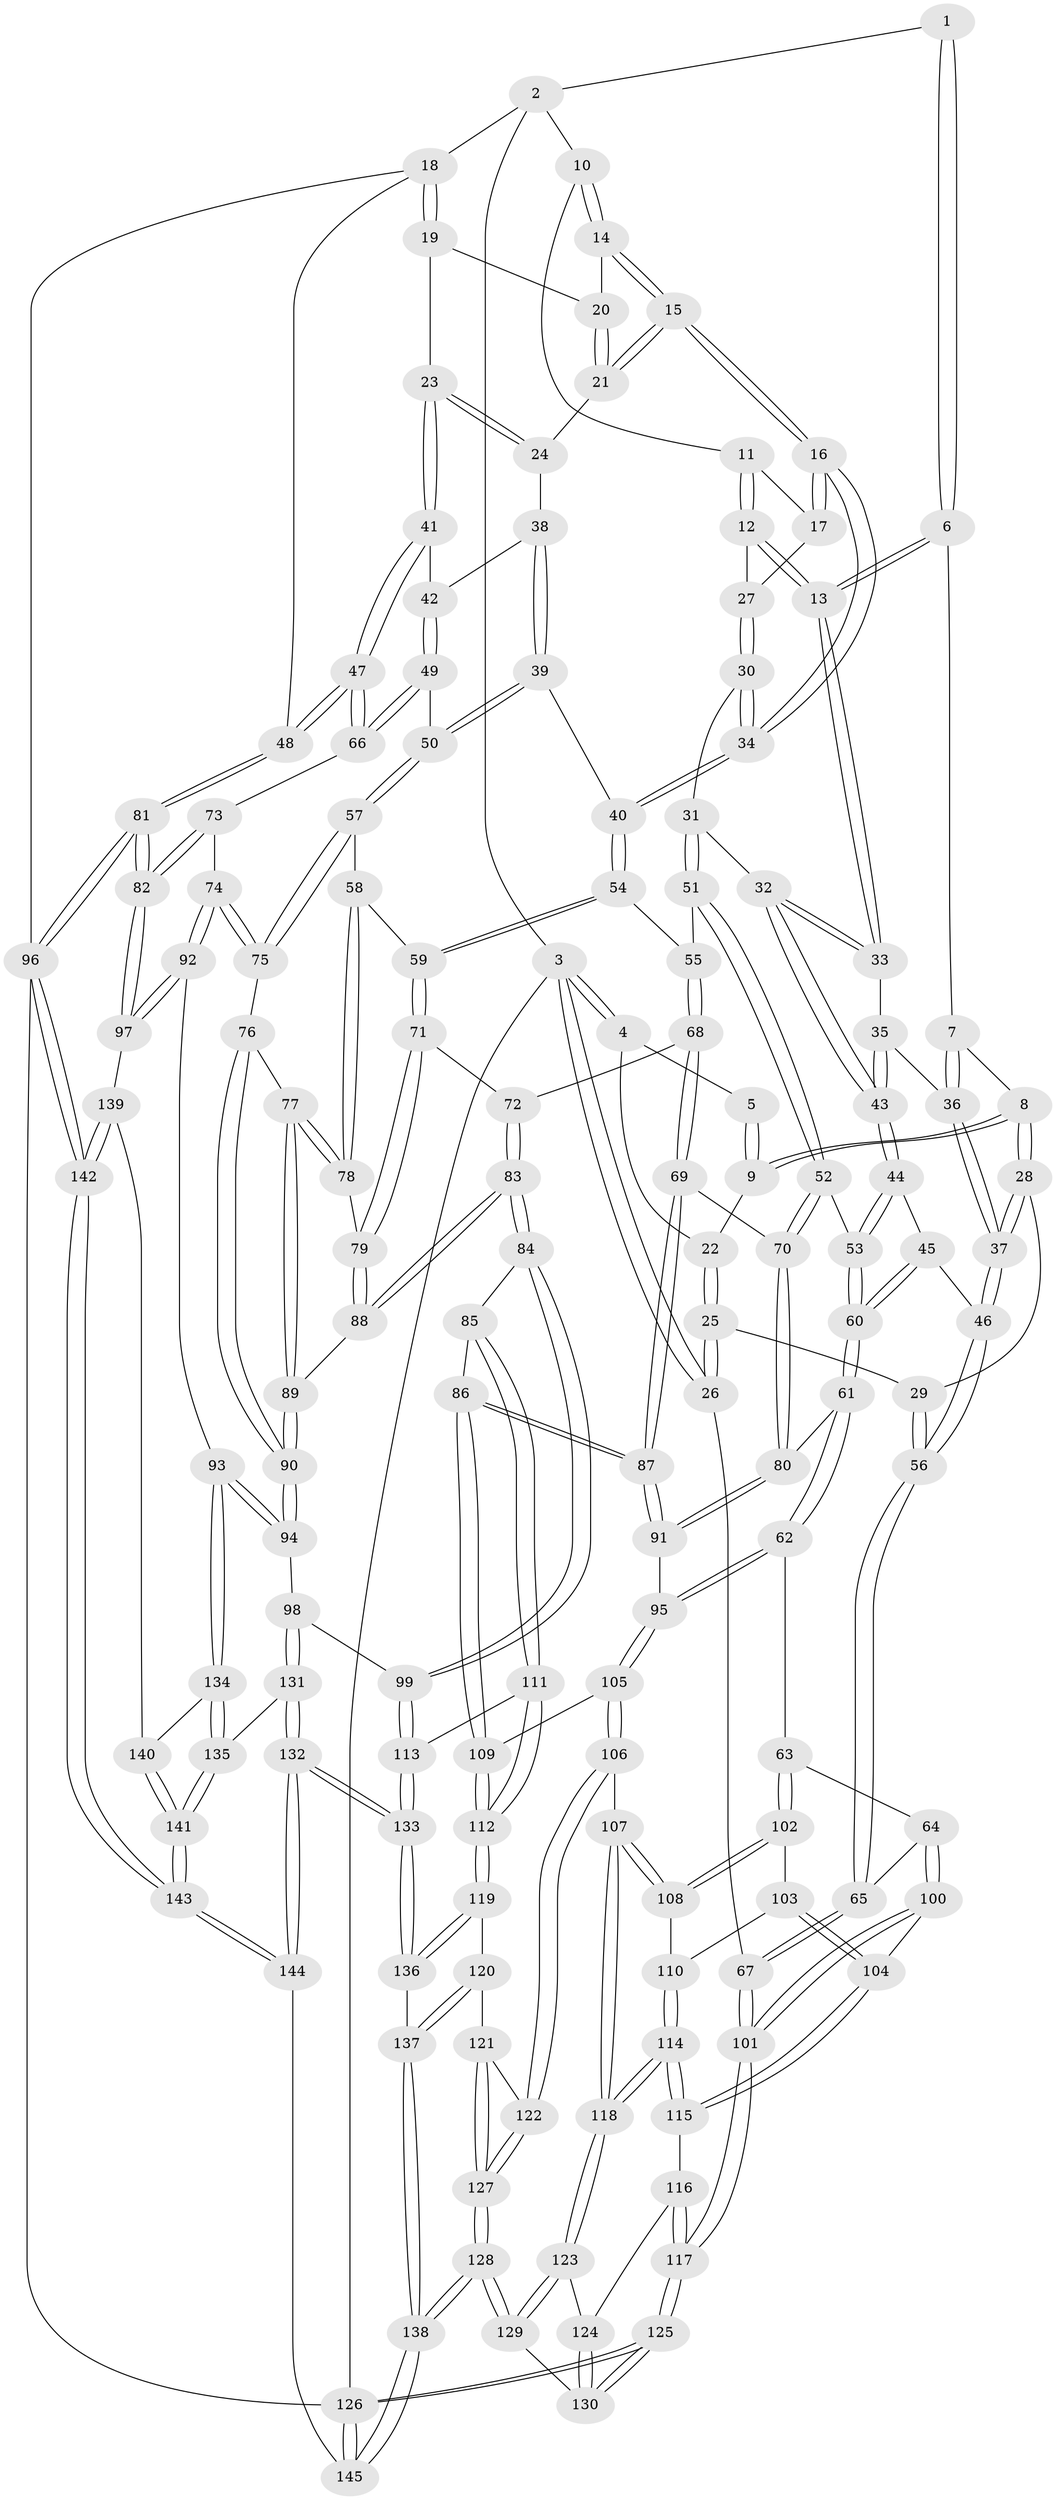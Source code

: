 // coarse degree distribution, {9: 0.013888888888888888, 3: 0.1388888888888889, 4: 0.4722222222222222, 5: 0.2777777777777778, 6: 0.06944444444444445, 7: 0.013888888888888888, 8: 0.013888888888888888}
// Generated by graph-tools (version 1.1) at 2025/21/03/04/25 18:21:43]
// undirected, 145 vertices, 359 edges
graph export_dot {
graph [start="1"]
  node [color=gray90,style=filled];
  1 [pos="+0.40277039234272244+0"];
  2 [pos="+0.7870374161586495+0"];
  3 [pos="+0+0"];
  4 [pos="+0+0"];
  5 [pos="+0.2848120141123743+0"];
  6 [pos="+0.40651594737441643+0.037427768768524744"];
  7 [pos="+0.28823241707523545+0.14252933224121506"];
  8 [pos="+0.1927315979720951+0.1655467053337753"];
  9 [pos="+0.1637682322771534+0.14059831152918403"];
  10 [pos="+0.7855590147237208+0"];
  11 [pos="+0.6834252251428617+0.06616593295369458"];
  12 [pos="+0.5383341910304669+0.13771596713895454"];
  13 [pos="+0.4746235761331112+0.13259505111757322"];
  14 [pos="+0.79265005404885+0"];
  15 [pos="+0.7309898735999018+0.2328123527490653"];
  16 [pos="+0.729252582976012+0.23417140474800732"];
  17 [pos="+0.6521297387388437+0.18861780382585286"];
  18 [pos="+1+0"];
  19 [pos="+0.9012764629685953+0.10874702938213765"];
  20 [pos="+0.8131993149481911+0.023348297233653732"];
  21 [pos="+0.8367243826747082+0.24710015552021555"];
  22 [pos="+0.14444550190242092+0.13148483252340512"];
  23 [pos="+0.9763983126495137+0.22922586590219285"];
  24 [pos="+0.8408182748777225+0.24912022360560274"];
  25 [pos="+0+0.2464513305626365"];
  26 [pos="+0+0.24008097385833632"];
  27 [pos="+0.6118965755539961+0.1879238742708026"];
  28 [pos="+0.16892354405512644+0.2665225529388167"];
  29 [pos="+0.07591809409832571+0.3030260643850859"];
  30 [pos="+0.6072000609491849+0.2831702536367822"];
  31 [pos="+0.5127908027215717+0.29826402811338926"];
  32 [pos="+0.510021924375284+0.2962404163952352"];
  33 [pos="+0.47186201312135084+0.20153250483092833"];
  34 [pos="+0.6961193276869813+0.3154051826666463"];
  35 [pos="+0.3625912126702704+0.27607640872773576"];
  36 [pos="+0.3178538668269728+0.2566186009141932"];
  37 [pos="+0.23557243390853594+0.329448417413764"];
  38 [pos="+0.8346603765934769+0.28714855276604967"];
  39 [pos="+0.7714703606221326+0.3837217349437989"];
  40 [pos="+0.6971933642389666+0.32009309969815747"];
  41 [pos="+1+0.28058390495364854"];
  42 [pos="+0.8747018194557008+0.3467675107473372"];
  43 [pos="+0.3788461012771354+0.3809008254235295"];
  44 [pos="+0.37462264596720174+0.3895483101789417"];
  45 [pos="+0.25449276514306857+0.38079988612316734"];
  46 [pos="+0.2504976002439281+0.37949022064817267"];
  47 [pos="+1+0.32124157363703815"];
  48 [pos="+1+0.32049821393522343"];
  49 [pos="+0.8018885534857932+0.4187990915760352"];
  50 [pos="+0.7948778465763602+0.42205684257687615"];
  51 [pos="+0.5504132635532004+0.41421944559853585"];
  52 [pos="+0.47777229662494336+0.47142718635957276"];
  53 [pos="+0.3944022895532733+0.4315488906136703"];
  54 [pos="+0.6054577982105123+0.425400604668845"];
  55 [pos="+0.5778714719702078+0.42084364942376296"];
  56 [pos="+0.13486329658808013+0.4943891546360835"];
  57 [pos="+0.7942179299689496+0.4271423724381551"];
  58 [pos="+0.6651728603395559+0.4834664529792839"];
  59 [pos="+0.6419328405752552+0.47728076226085336"];
  60 [pos="+0.32045711089029366+0.5454910127251277"];
  61 [pos="+0.3193158953095636+0.5490759620338567"];
  62 [pos="+0.279753097165451+0.573076502921574"];
  63 [pos="+0.19529218421029237+0.5782274764834995"];
  64 [pos="+0.1909426764192956+0.573710631486018"];
  65 [pos="+0.1318966368269092+0.5026866790545421"];
  66 [pos="+1+0.4055951006773056"];
  67 [pos="+0+0.5556904447114918"];
  68 [pos="+0.5623270450457868+0.5311183577810519"];
  69 [pos="+0.4957997684523418+0.5366366339836078"];
  70 [pos="+0.4821350323379302+0.508843826897722"];
  71 [pos="+0.6317680948699181+0.4948374279936956"];
  72 [pos="+0.5948703683455795+0.5348932976848986"];
  73 [pos="+0.9564905332012432+0.4908241159862875"];
  74 [pos="+0.8478101568555254+0.5444886830532693"];
  75 [pos="+0.8309675333753532+0.5288253224763068"];
  76 [pos="+0.7344134658167357+0.5568567602218109"];
  77 [pos="+0.7021489890478584+0.5437432454797531"];
  78 [pos="+0.6920161944624189+0.5308404306736348"];
  79 [pos="+0.6441289589820689+0.5655773854419539"];
  80 [pos="+0.3665350469851753+0.5677763739435222"];
  81 [pos="+1+0.9184521420969975"];
  82 [pos="+1+0.8288404377961136"];
  83 [pos="+0.6048855751391554+0.6308490904178878"];
  84 [pos="+0.5312375053506755+0.6777720834036056"];
  85 [pos="+0.5114937910176919+0.6698137818323674"];
  86 [pos="+0.502743622039997+0.6647605827123914"];
  87 [pos="+0.5001617663041148+0.6615855352476526"];
  88 [pos="+0.6336756810391476+0.6262906017435671"];
  89 [pos="+0.637928196897527+0.6266268942067258"];
  90 [pos="+0.7100517498460038+0.6561858311682361"];
  91 [pos="+0.43742019513504+0.6438574557726299"];
  92 [pos="+0.8856715439478743+0.7498293218184654"];
  93 [pos="+0.8464519735262992+0.7525254664234775"];
  94 [pos="+0.7870756277582922+0.7400386415986476"];
  95 [pos="+0.33624394177606953+0.6811401545493646"];
  96 [pos="+1+1"];
  97 [pos="+0.9874668167135122+0.8017066911896628"];
  98 [pos="+0.6001604509776504+0.7990926968607976"];
  99 [pos="+0.5895756143218447+0.7924153340002505"];
  100 [pos="+0+0.6973774950293101"];
  101 [pos="+0+0.6069540403681404"];
  102 [pos="+0.19485229267465978+0.5816072818305646"];
  103 [pos="+0.058472561318336065+0.7074307671632013"];
  104 [pos="+0.023074422384163292+0.714831047878193"];
  105 [pos="+0.3149944608758847+0.7494614976659737"];
  106 [pos="+0.2518526321639023+0.7749625720602805"];
  107 [pos="+0.24007712477024412+0.7694606292709604"];
  108 [pos="+0.2035403739198499+0.724816759961465"];
  109 [pos="+0.3770111886090391+0.7716607904976962"];
  110 [pos="+0.19222260577327302+0.7263192487756442"];
  111 [pos="+0.43007081523418056+0.8406993325725507"];
  112 [pos="+0.41816684120776704+0.8413319638381477"];
  113 [pos="+0.4784218976962682+0.8498785247596319"];
  114 [pos="+0.0799761662301076+0.7974216866219422"];
  115 [pos="+0.06034279596939675+0.7845592624656166"];
  116 [pos="+0.052644060554676055+0.7942104801056613"];
  117 [pos="+0+0.9718728434064771"];
  118 [pos="+0.11943029120162675+0.8574839973809367"];
  119 [pos="+0.41415443369762317+0.8468787108417769"];
  120 [pos="+0.3918397585745195+0.869713667672617"];
  121 [pos="+0.34006224945927227+0.877704709546012"];
  122 [pos="+0.2552671584679825+0.7912129654764296"];
  123 [pos="+0.11636163699879508+0.8822800241014128"];
  124 [pos="+0.008792154359301065+0.8607363049267692"];
  125 [pos="+0+0.998218629628336"];
  126 [pos="+0+1"];
  127 [pos="+0.20272483019074342+1"];
  128 [pos="+0.2004249478546627+1"];
  129 [pos="+0.12227561090962563+0.9138716338482994"];
  130 [pos="+0+0.9004523355526171"];
  131 [pos="+0.6231256742113207+0.9103329299305196"];
  132 [pos="+0.5335099135015624+1"];
  133 [pos="+0.5173003640544892+1"];
  134 [pos="+0.7160467705206519+0.9125239706681618"];
  135 [pos="+0.6505366595616162+0.9160416292329349"];
  136 [pos="+0.46585901652535555+0.9689863014125127"];
  137 [pos="+0.39583799114141377+0.9313953646698178"];
  138 [pos="+0.2006448917002151+1"];
  139 [pos="+0.7742926785756221+0.9440970173042574"];
  140 [pos="+0.7453001858665131+0.9476875622191983"];
  141 [pos="+0.7459977083578383+1"];
  142 [pos="+1+1"];
  143 [pos="+0.7939854862916188+1"];
  144 [pos="+0.5172628293144603+1"];
  145 [pos="+0.18208319464674788+1"];
  1 -- 2;
  1 -- 6;
  1 -- 6;
  2 -- 3;
  2 -- 10;
  2 -- 18;
  3 -- 4;
  3 -- 4;
  3 -- 26;
  3 -- 26;
  3 -- 126;
  4 -- 5;
  4 -- 22;
  5 -- 9;
  5 -- 9;
  6 -- 7;
  6 -- 13;
  6 -- 13;
  7 -- 8;
  7 -- 36;
  7 -- 36;
  8 -- 9;
  8 -- 9;
  8 -- 28;
  8 -- 28;
  9 -- 22;
  10 -- 11;
  10 -- 14;
  10 -- 14;
  11 -- 12;
  11 -- 12;
  11 -- 17;
  12 -- 13;
  12 -- 13;
  12 -- 27;
  13 -- 33;
  13 -- 33;
  14 -- 15;
  14 -- 15;
  14 -- 20;
  15 -- 16;
  15 -- 16;
  15 -- 21;
  15 -- 21;
  16 -- 17;
  16 -- 17;
  16 -- 34;
  16 -- 34;
  17 -- 27;
  18 -- 19;
  18 -- 19;
  18 -- 48;
  18 -- 96;
  19 -- 20;
  19 -- 23;
  20 -- 21;
  20 -- 21;
  21 -- 24;
  22 -- 25;
  22 -- 25;
  23 -- 24;
  23 -- 24;
  23 -- 41;
  23 -- 41;
  24 -- 38;
  25 -- 26;
  25 -- 26;
  25 -- 29;
  26 -- 67;
  27 -- 30;
  27 -- 30;
  28 -- 29;
  28 -- 37;
  28 -- 37;
  29 -- 56;
  29 -- 56;
  30 -- 31;
  30 -- 34;
  30 -- 34;
  31 -- 32;
  31 -- 51;
  31 -- 51;
  32 -- 33;
  32 -- 33;
  32 -- 43;
  32 -- 43;
  33 -- 35;
  34 -- 40;
  34 -- 40;
  35 -- 36;
  35 -- 43;
  35 -- 43;
  36 -- 37;
  36 -- 37;
  37 -- 46;
  37 -- 46;
  38 -- 39;
  38 -- 39;
  38 -- 42;
  39 -- 40;
  39 -- 50;
  39 -- 50;
  40 -- 54;
  40 -- 54;
  41 -- 42;
  41 -- 47;
  41 -- 47;
  42 -- 49;
  42 -- 49;
  43 -- 44;
  43 -- 44;
  44 -- 45;
  44 -- 53;
  44 -- 53;
  45 -- 46;
  45 -- 60;
  45 -- 60;
  46 -- 56;
  46 -- 56;
  47 -- 48;
  47 -- 48;
  47 -- 66;
  47 -- 66;
  48 -- 81;
  48 -- 81;
  49 -- 50;
  49 -- 66;
  49 -- 66;
  50 -- 57;
  50 -- 57;
  51 -- 52;
  51 -- 52;
  51 -- 55;
  52 -- 53;
  52 -- 70;
  52 -- 70;
  53 -- 60;
  53 -- 60;
  54 -- 55;
  54 -- 59;
  54 -- 59;
  55 -- 68;
  55 -- 68;
  56 -- 65;
  56 -- 65;
  57 -- 58;
  57 -- 75;
  57 -- 75;
  58 -- 59;
  58 -- 78;
  58 -- 78;
  59 -- 71;
  59 -- 71;
  60 -- 61;
  60 -- 61;
  61 -- 62;
  61 -- 62;
  61 -- 80;
  62 -- 63;
  62 -- 95;
  62 -- 95;
  63 -- 64;
  63 -- 102;
  63 -- 102;
  64 -- 65;
  64 -- 100;
  64 -- 100;
  65 -- 67;
  65 -- 67;
  66 -- 73;
  67 -- 101;
  67 -- 101;
  68 -- 69;
  68 -- 69;
  68 -- 72;
  69 -- 70;
  69 -- 87;
  69 -- 87;
  70 -- 80;
  70 -- 80;
  71 -- 72;
  71 -- 79;
  71 -- 79;
  72 -- 83;
  72 -- 83;
  73 -- 74;
  73 -- 82;
  73 -- 82;
  74 -- 75;
  74 -- 75;
  74 -- 92;
  74 -- 92;
  75 -- 76;
  76 -- 77;
  76 -- 90;
  76 -- 90;
  77 -- 78;
  77 -- 78;
  77 -- 89;
  77 -- 89;
  78 -- 79;
  79 -- 88;
  79 -- 88;
  80 -- 91;
  80 -- 91;
  81 -- 82;
  81 -- 82;
  81 -- 96;
  81 -- 96;
  82 -- 97;
  82 -- 97;
  83 -- 84;
  83 -- 84;
  83 -- 88;
  83 -- 88;
  84 -- 85;
  84 -- 99;
  84 -- 99;
  85 -- 86;
  85 -- 111;
  85 -- 111;
  86 -- 87;
  86 -- 87;
  86 -- 109;
  86 -- 109;
  87 -- 91;
  87 -- 91;
  88 -- 89;
  89 -- 90;
  89 -- 90;
  90 -- 94;
  90 -- 94;
  91 -- 95;
  92 -- 93;
  92 -- 97;
  92 -- 97;
  93 -- 94;
  93 -- 94;
  93 -- 134;
  93 -- 134;
  94 -- 98;
  95 -- 105;
  95 -- 105;
  96 -- 142;
  96 -- 142;
  96 -- 126;
  97 -- 139;
  98 -- 99;
  98 -- 131;
  98 -- 131;
  99 -- 113;
  99 -- 113;
  100 -- 101;
  100 -- 101;
  100 -- 104;
  101 -- 117;
  101 -- 117;
  102 -- 103;
  102 -- 108;
  102 -- 108;
  103 -- 104;
  103 -- 104;
  103 -- 110;
  104 -- 115;
  104 -- 115;
  105 -- 106;
  105 -- 106;
  105 -- 109;
  106 -- 107;
  106 -- 122;
  106 -- 122;
  107 -- 108;
  107 -- 108;
  107 -- 118;
  107 -- 118;
  108 -- 110;
  109 -- 112;
  109 -- 112;
  110 -- 114;
  110 -- 114;
  111 -- 112;
  111 -- 112;
  111 -- 113;
  112 -- 119;
  112 -- 119;
  113 -- 133;
  113 -- 133;
  114 -- 115;
  114 -- 115;
  114 -- 118;
  114 -- 118;
  115 -- 116;
  116 -- 117;
  116 -- 117;
  116 -- 124;
  117 -- 125;
  117 -- 125;
  118 -- 123;
  118 -- 123;
  119 -- 120;
  119 -- 136;
  119 -- 136;
  120 -- 121;
  120 -- 137;
  120 -- 137;
  121 -- 122;
  121 -- 127;
  121 -- 127;
  122 -- 127;
  122 -- 127;
  123 -- 124;
  123 -- 129;
  123 -- 129;
  124 -- 130;
  124 -- 130;
  125 -- 126;
  125 -- 126;
  125 -- 130;
  125 -- 130;
  126 -- 145;
  126 -- 145;
  127 -- 128;
  127 -- 128;
  128 -- 129;
  128 -- 129;
  128 -- 138;
  128 -- 138;
  129 -- 130;
  131 -- 132;
  131 -- 132;
  131 -- 135;
  132 -- 133;
  132 -- 133;
  132 -- 144;
  132 -- 144;
  133 -- 136;
  133 -- 136;
  134 -- 135;
  134 -- 135;
  134 -- 140;
  135 -- 141;
  135 -- 141;
  136 -- 137;
  137 -- 138;
  137 -- 138;
  138 -- 145;
  138 -- 145;
  139 -- 140;
  139 -- 142;
  139 -- 142;
  140 -- 141;
  140 -- 141;
  141 -- 143;
  141 -- 143;
  142 -- 143;
  142 -- 143;
  143 -- 144;
  143 -- 144;
  144 -- 145;
}
